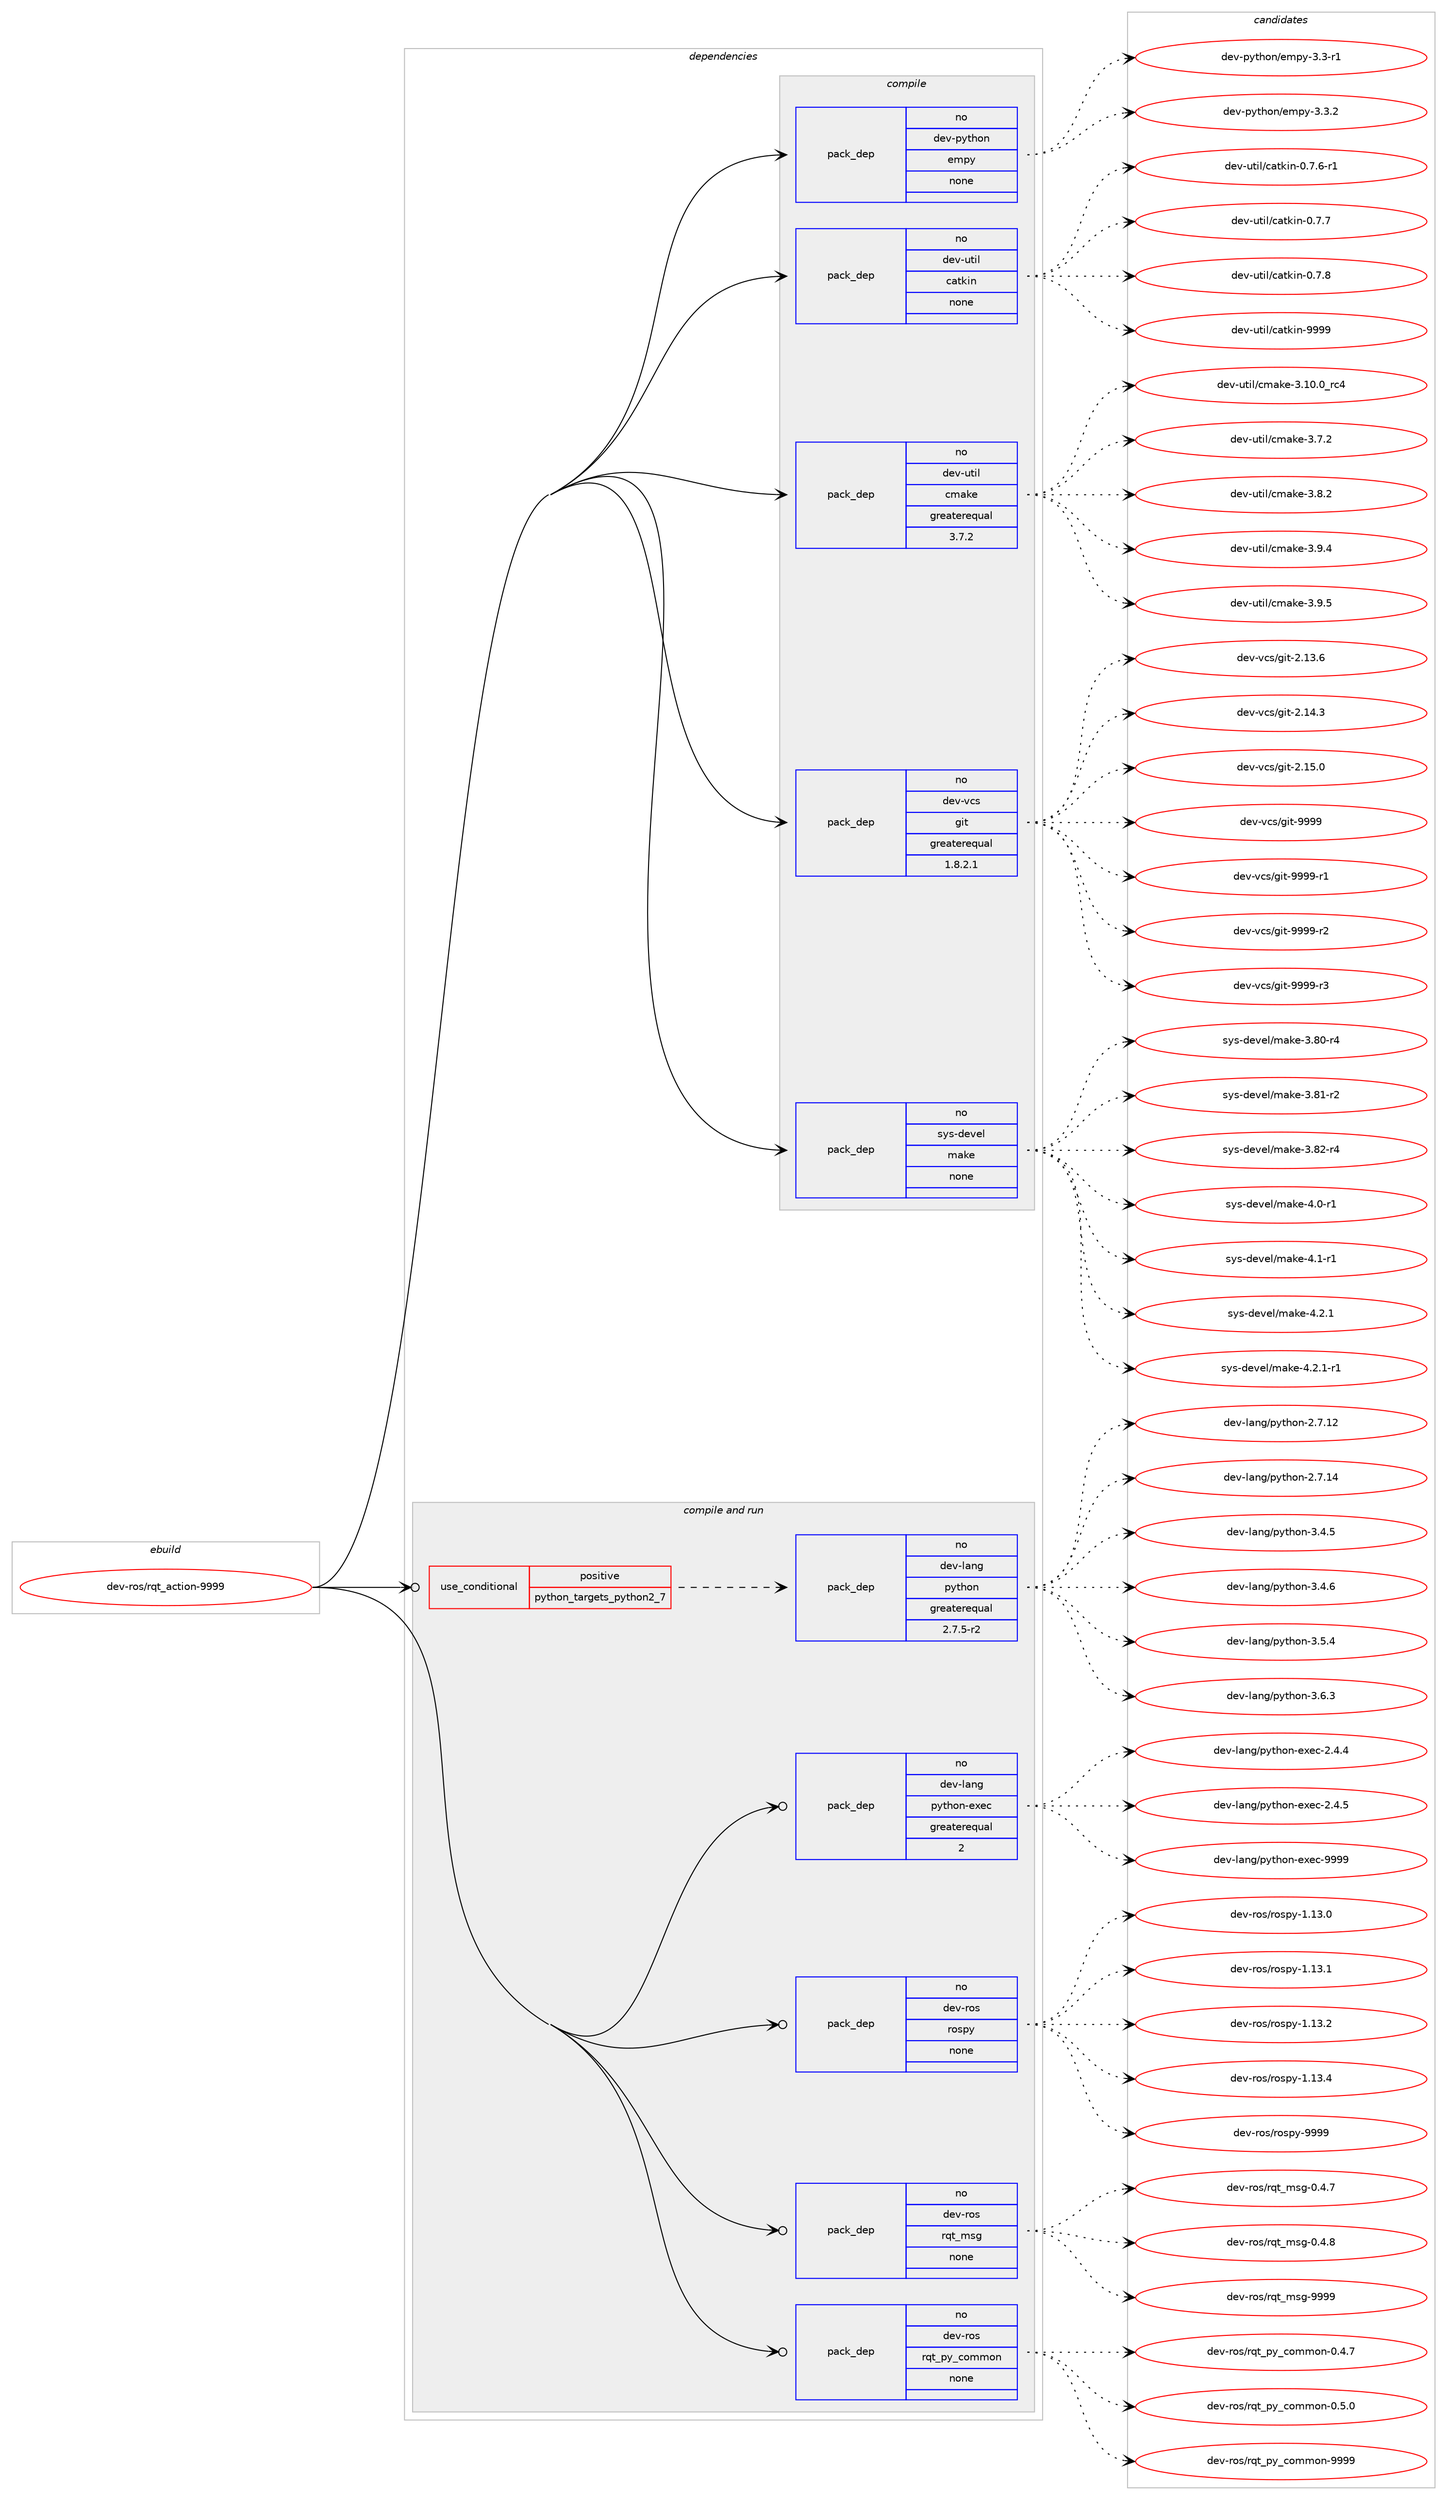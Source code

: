 digraph prolog {

# *************
# Graph options
# *************

newrank=true;
concentrate=true;
compound=true;
graph [rankdir=LR,fontname=Helvetica,fontsize=10,ranksep=1.5];#, ranksep=2.5, nodesep=0.2];
edge  [arrowhead=vee];
node  [fontname=Helvetica,fontsize=10];

# **********
# The ebuild
# **********

subgraph cluster_leftcol {
color=gray;
rank=same;
label=<<i>ebuild</i>>;
id [label="dev-ros/rqt_action-9999", color=red, width=4, href="../dev-ros/rqt_action-9999.svg"];
}

# ****************
# The dependencies
# ****************

subgraph cluster_midcol {
color=gray;
label=<<i>dependencies</i>>;
subgraph cluster_compile {
fillcolor="#eeeeee";
style=filled;
label=<<i>compile</i>>;
subgraph pack161290 {
dependency212297 [label=<<TABLE BORDER="0" CELLBORDER="1" CELLSPACING="0" CELLPADDING="4" WIDTH="220"><TR><TD ROWSPAN="6" CELLPADDING="30">pack_dep</TD></TR><TR><TD WIDTH="110">no</TD></TR><TR><TD>dev-python</TD></TR><TR><TD>empy</TD></TR><TR><TD>none</TD></TR><TR><TD></TD></TR></TABLE>>, shape=none, color=blue];
}
id:e -> dependency212297:w [weight=20,style="solid",arrowhead="vee"];
subgraph pack161291 {
dependency212298 [label=<<TABLE BORDER="0" CELLBORDER="1" CELLSPACING="0" CELLPADDING="4" WIDTH="220"><TR><TD ROWSPAN="6" CELLPADDING="30">pack_dep</TD></TR><TR><TD WIDTH="110">no</TD></TR><TR><TD>dev-util</TD></TR><TR><TD>catkin</TD></TR><TR><TD>none</TD></TR><TR><TD></TD></TR></TABLE>>, shape=none, color=blue];
}
id:e -> dependency212298:w [weight=20,style="solid",arrowhead="vee"];
subgraph pack161292 {
dependency212299 [label=<<TABLE BORDER="0" CELLBORDER="1" CELLSPACING="0" CELLPADDING="4" WIDTH="220"><TR><TD ROWSPAN="6" CELLPADDING="30">pack_dep</TD></TR><TR><TD WIDTH="110">no</TD></TR><TR><TD>dev-util</TD></TR><TR><TD>cmake</TD></TR><TR><TD>greaterequal</TD></TR><TR><TD>3.7.2</TD></TR></TABLE>>, shape=none, color=blue];
}
id:e -> dependency212299:w [weight=20,style="solid",arrowhead="vee"];
subgraph pack161293 {
dependency212300 [label=<<TABLE BORDER="0" CELLBORDER="1" CELLSPACING="0" CELLPADDING="4" WIDTH="220"><TR><TD ROWSPAN="6" CELLPADDING="30">pack_dep</TD></TR><TR><TD WIDTH="110">no</TD></TR><TR><TD>dev-vcs</TD></TR><TR><TD>git</TD></TR><TR><TD>greaterequal</TD></TR><TR><TD>1.8.2.1</TD></TR></TABLE>>, shape=none, color=blue];
}
id:e -> dependency212300:w [weight=20,style="solid",arrowhead="vee"];
subgraph pack161294 {
dependency212301 [label=<<TABLE BORDER="0" CELLBORDER="1" CELLSPACING="0" CELLPADDING="4" WIDTH="220"><TR><TD ROWSPAN="6" CELLPADDING="30">pack_dep</TD></TR><TR><TD WIDTH="110">no</TD></TR><TR><TD>sys-devel</TD></TR><TR><TD>make</TD></TR><TR><TD>none</TD></TR><TR><TD></TD></TR></TABLE>>, shape=none, color=blue];
}
id:e -> dependency212301:w [weight=20,style="solid",arrowhead="vee"];
}
subgraph cluster_compileandrun {
fillcolor="#eeeeee";
style=filled;
label=<<i>compile and run</i>>;
subgraph cond47020 {
dependency212302 [label=<<TABLE BORDER="0" CELLBORDER="1" CELLSPACING="0" CELLPADDING="4"><TR><TD ROWSPAN="3" CELLPADDING="10">use_conditional</TD></TR><TR><TD>positive</TD></TR><TR><TD>python_targets_python2_7</TD></TR></TABLE>>, shape=none, color=red];
subgraph pack161295 {
dependency212303 [label=<<TABLE BORDER="0" CELLBORDER="1" CELLSPACING="0" CELLPADDING="4" WIDTH="220"><TR><TD ROWSPAN="6" CELLPADDING="30">pack_dep</TD></TR><TR><TD WIDTH="110">no</TD></TR><TR><TD>dev-lang</TD></TR><TR><TD>python</TD></TR><TR><TD>greaterequal</TD></TR><TR><TD>2.7.5-r2</TD></TR></TABLE>>, shape=none, color=blue];
}
dependency212302:e -> dependency212303:w [weight=20,style="dashed",arrowhead="vee"];
}
id:e -> dependency212302:w [weight=20,style="solid",arrowhead="odotvee"];
subgraph pack161296 {
dependency212304 [label=<<TABLE BORDER="0" CELLBORDER="1" CELLSPACING="0" CELLPADDING="4" WIDTH="220"><TR><TD ROWSPAN="6" CELLPADDING="30">pack_dep</TD></TR><TR><TD WIDTH="110">no</TD></TR><TR><TD>dev-lang</TD></TR><TR><TD>python-exec</TD></TR><TR><TD>greaterequal</TD></TR><TR><TD>2</TD></TR></TABLE>>, shape=none, color=blue];
}
id:e -> dependency212304:w [weight=20,style="solid",arrowhead="odotvee"];
subgraph pack161297 {
dependency212305 [label=<<TABLE BORDER="0" CELLBORDER="1" CELLSPACING="0" CELLPADDING="4" WIDTH="220"><TR><TD ROWSPAN="6" CELLPADDING="30">pack_dep</TD></TR><TR><TD WIDTH="110">no</TD></TR><TR><TD>dev-ros</TD></TR><TR><TD>rospy</TD></TR><TR><TD>none</TD></TR><TR><TD></TD></TR></TABLE>>, shape=none, color=blue];
}
id:e -> dependency212305:w [weight=20,style="solid",arrowhead="odotvee"];
subgraph pack161298 {
dependency212306 [label=<<TABLE BORDER="0" CELLBORDER="1" CELLSPACING="0" CELLPADDING="4" WIDTH="220"><TR><TD ROWSPAN="6" CELLPADDING="30">pack_dep</TD></TR><TR><TD WIDTH="110">no</TD></TR><TR><TD>dev-ros</TD></TR><TR><TD>rqt_msg</TD></TR><TR><TD>none</TD></TR><TR><TD></TD></TR></TABLE>>, shape=none, color=blue];
}
id:e -> dependency212306:w [weight=20,style="solid",arrowhead="odotvee"];
subgraph pack161299 {
dependency212307 [label=<<TABLE BORDER="0" CELLBORDER="1" CELLSPACING="0" CELLPADDING="4" WIDTH="220"><TR><TD ROWSPAN="6" CELLPADDING="30">pack_dep</TD></TR><TR><TD WIDTH="110">no</TD></TR><TR><TD>dev-ros</TD></TR><TR><TD>rqt_py_common</TD></TR><TR><TD>none</TD></TR><TR><TD></TD></TR></TABLE>>, shape=none, color=blue];
}
id:e -> dependency212307:w [weight=20,style="solid",arrowhead="odotvee"];
}
subgraph cluster_run {
fillcolor="#eeeeee";
style=filled;
label=<<i>run</i>>;
}
}

# **************
# The candidates
# **************

subgraph cluster_choices {
rank=same;
color=gray;
label=<<i>candidates</i>>;

subgraph choice161290 {
color=black;
nodesep=1;
choice1001011184511212111610411111047101109112121455146514511449 [label="dev-python/empy-3.3-r1", color=red, width=4,href="../dev-python/empy-3.3-r1.svg"];
choice1001011184511212111610411111047101109112121455146514650 [label="dev-python/empy-3.3.2", color=red, width=4,href="../dev-python/empy-3.3.2.svg"];
dependency212297:e -> choice1001011184511212111610411111047101109112121455146514511449:w [style=dotted,weight="100"];
dependency212297:e -> choice1001011184511212111610411111047101109112121455146514650:w [style=dotted,weight="100"];
}
subgraph choice161291 {
color=black;
nodesep=1;
choice100101118451171161051084799971161071051104548465546544511449 [label="dev-util/catkin-0.7.6-r1", color=red, width=4,href="../dev-util/catkin-0.7.6-r1.svg"];
choice10010111845117116105108479997116107105110454846554655 [label="dev-util/catkin-0.7.7", color=red, width=4,href="../dev-util/catkin-0.7.7.svg"];
choice10010111845117116105108479997116107105110454846554656 [label="dev-util/catkin-0.7.8", color=red, width=4,href="../dev-util/catkin-0.7.8.svg"];
choice100101118451171161051084799971161071051104557575757 [label="dev-util/catkin-9999", color=red, width=4,href="../dev-util/catkin-9999.svg"];
dependency212298:e -> choice100101118451171161051084799971161071051104548465546544511449:w [style=dotted,weight="100"];
dependency212298:e -> choice10010111845117116105108479997116107105110454846554655:w [style=dotted,weight="100"];
dependency212298:e -> choice10010111845117116105108479997116107105110454846554656:w [style=dotted,weight="100"];
dependency212298:e -> choice100101118451171161051084799971161071051104557575757:w [style=dotted,weight="100"];
}
subgraph choice161292 {
color=black;
nodesep=1;
choice1001011184511711610510847991099710710145514649484648951149952 [label="dev-util/cmake-3.10.0_rc4", color=red, width=4,href="../dev-util/cmake-3.10.0_rc4.svg"];
choice10010111845117116105108479910997107101455146554650 [label="dev-util/cmake-3.7.2", color=red, width=4,href="../dev-util/cmake-3.7.2.svg"];
choice10010111845117116105108479910997107101455146564650 [label="dev-util/cmake-3.8.2", color=red, width=4,href="../dev-util/cmake-3.8.2.svg"];
choice10010111845117116105108479910997107101455146574652 [label="dev-util/cmake-3.9.4", color=red, width=4,href="../dev-util/cmake-3.9.4.svg"];
choice10010111845117116105108479910997107101455146574653 [label="dev-util/cmake-3.9.5", color=red, width=4,href="../dev-util/cmake-3.9.5.svg"];
dependency212299:e -> choice1001011184511711610510847991099710710145514649484648951149952:w [style=dotted,weight="100"];
dependency212299:e -> choice10010111845117116105108479910997107101455146554650:w [style=dotted,weight="100"];
dependency212299:e -> choice10010111845117116105108479910997107101455146564650:w [style=dotted,weight="100"];
dependency212299:e -> choice10010111845117116105108479910997107101455146574652:w [style=dotted,weight="100"];
dependency212299:e -> choice10010111845117116105108479910997107101455146574653:w [style=dotted,weight="100"];
}
subgraph choice161293 {
color=black;
nodesep=1;
choice10010111845118991154710310511645504649514654 [label="dev-vcs/git-2.13.6", color=red, width=4,href="../dev-vcs/git-2.13.6.svg"];
choice10010111845118991154710310511645504649524651 [label="dev-vcs/git-2.14.3", color=red, width=4,href="../dev-vcs/git-2.14.3.svg"];
choice10010111845118991154710310511645504649534648 [label="dev-vcs/git-2.15.0", color=red, width=4,href="../dev-vcs/git-2.15.0.svg"];
choice1001011184511899115471031051164557575757 [label="dev-vcs/git-9999", color=red, width=4,href="../dev-vcs/git-9999.svg"];
choice10010111845118991154710310511645575757574511449 [label="dev-vcs/git-9999-r1", color=red, width=4,href="../dev-vcs/git-9999-r1.svg"];
choice10010111845118991154710310511645575757574511450 [label="dev-vcs/git-9999-r2", color=red, width=4,href="../dev-vcs/git-9999-r2.svg"];
choice10010111845118991154710310511645575757574511451 [label="dev-vcs/git-9999-r3", color=red, width=4,href="../dev-vcs/git-9999-r3.svg"];
dependency212300:e -> choice10010111845118991154710310511645504649514654:w [style=dotted,weight="100"];
dependency212300:e -> choice10010111845118991154710310511645504649524651:w [style=dotted,weight="100"];
dependency212300:e -> choice10010111845118991154710310511645504649534648:w [style=dotted,weight="100"];
dependency212300:e -> choice1001011184511899115471031051164557575757:w [style=dotted,weight="100"];
dependency212300:e -> choice10010111845118991154710310511645575757574511449:w [style=dotted,weight="100"];
dependency212300:e -> choice10010111845118991154710310511645575757574511450:w [style=dotted,weight="100"];
dependency212300:e -> choice10010111845118991154710310511645575757574511451:w [style=dotted,weight="100"];
}
subgraph choice161294 {
color=black;
nodesep=1;
choice11512111545100101118101108471099710710145514656484511452 [label="sys-devel/make-3.80-r4", color=red, width=4,href="../sys-devel/make-3.80-r4.svg"];
choice11512111545100101118101108471099710710145514656494511450 [label="sys-devel/make-3.81-r2", color=red, width=4,href="../sys-devel/make-3.81-r2.svg"];
choice11512111545100101118101108471099710710145514656504511452 [label="sys-devel/make-3.82-r4", color=red, width=4,href="../sys-devel/make-3.82-r4.svg"];
choice115121115451001011181011084710997107101455246484511449 [label="sys-devel/make-4.0-r1", color=red, width=4,href="../sys-devel/make-4.0-r1.svg"];
choice115121115451001011181011084710997107101455246494511449 [label="sys-devel/make-4.1-r1", color=red, width=4,href="../sys-devel/make-4.1-r1.svg"];
choice115121115451001011181011084710997107101455246504649 [label="sys-devel/make-4.2.1", color=red, width=4,href="../sys-devel/make-4.2.1.svg"];
choice1151211154510010111810110847109971071014552465046494511449 [label="sys-devel/make-4.2.1-r1", color=red, width=4,href="../sys-devel/make-4.2.1-r1.svg"];
dependency212301:e -> choice11512111545100101118101108471099710710145514656484511452:w [style=dotted,weight="100"];
dependency212301:e -> choice11512111545100101118101108471099710710145514656494511450:w [style=dotted,weight="100"];
dependency212301:e -> choice11512111545100101118101108471099710710145514656504511452:w [style=dotted,weight="100"];
dependency212301:e -> choice115121115451001011181011084710997107101455246484511449:w [style=dotted,weight="100"];
dependency212301:e -> choice115121115451001011181011084710997107101455246494511449:w [style=dotted,weight="100"];
dependency212301:e -> choice115121115451001011181011084710997107101455246504649:w [style=dotted,weight="100"];
dependency212301:e -> choice1151211154510010111810110847109971071014552465046494511449:w [style=dotted,weight="100"];
}
subgraph choice161295 {
color=black;
nodesep=1;
choice10010111845108971101034711212111610411111045504655464950 [label="dev-lang/python-2.7.12", color=red, width=4,href="../dev-lang/python-2.7.12.svg"];
choice10010111845108971101034711212111610411111045504655464952 [label="dev-lang/python-2.7.14", color=red, width=4,href="../dev-lang/python-2.7.14.svg"];
choice100101118451089711010347112121116104111110455146524653 [label="dev-lang/python-3.4.5", color=red, width=4,href="../dev-lang/python-3.4.5.svg"];
choice100101118451089711010347112121116104111110455146524654 [label="dev-lang/python-3.4.6", color=red, width=4,href="../dev-lang/python-3.4.6.svg"];
choice100101118451089711010347112121116104111110455146534652 [label="dev-lang/python-3.5.4", color=red, width=4,href="../dev-lang/python-3.5.4.svg"];
choice100101118451089711010347112121116104111110455146544651 [label="dev-lang/python-3.6.3", color=red, width=4,href="../dev-lang/python-3.6.3.svg"];
dependency212303:e -> choice10010111845108971101034711212111610411111045504655464950:w [style=dotted,weight="100"];
dependency212303:e -> choice10010111845108971101034711212111610411111045504655464952:w [style=dotted,weight="100"];
dependency212303:e -> choice100101118451089711010347112121116104111110455146524653:w [style=dotted,weight="100"];
dependency212303:e -> choice100101118451089711010347112121116104111110455146524654:w [style=dotted,weight="100"];
dependency212303:e -> choice100101118451089711010347112121116104111110455146534652:w [style=dotted,weight="100"];
dependency212303:e -> choice100101118451089711010347112121116104111110455146544651:w [style=dotted,weight="100"];
}
subgraph choice161296 {
color=black;
nodesep=1;
choice1001011184510897110103471121211161041111104510112010199455046524652 [label="dev-lang/python-exec-2.4.4", color=red, width=4,href="../dev-lang/python-exec-2.4.4.svg"];
choice1001011184510897110103471121211161041111104510112010199455046524653 [label="dev-lang/python-exec-2.4.5", color=red, width=4,href="../dev-lang/python-exec-2.4.5.svg"];
choice10010111845108971101034711212111610411111045101120101994557575757 [label="dev-lang/python-exec-9999", color=red, width=4,href="../dev-lang/python-exec-9999.svg"];
dependency212304:e -> choice1001011184510897110103471121211161041111104510112010199455046524652:w [style=dotted,weight="100"];
dependency212304:e -> choice1001011184510897110103471121211161041111104510112010199455046524653:w [style=dotted,weight="100"];
dependency212304:e -> choice10010111845108971101034711212111610411111045101120101994557575757:w [style=dotted,weight="100"];
}
subgraph choice161297 {
color=black;
nodesep=1;
choice100101118451141111154711411111511212145494649514648 [label="dev-ros/rospy-1.13.0", color=red, width=4,href="../dev-ros/rospy-1.13.0.svg"];
choice100101118451141111154711411111511212145494649514649 [label="dev-ros/rospy-1.13.1", color=red, width=4,href="../dev-ros/rospy-1.13.1.svg"];
choice100101118451141111154711411111511212145494649514650 [label="dev-ros/rospy-1.13.2", color=red, width=4,href="../dev-ros/rospy-1.13.2.svg"];
choice100101118451141111154711411111511212145494649514652 [label="dev-ros/rospy-1.13.4", color=red, width=4,href="../dev-ros/rospy-1.13.4.svg"];
choice10010111845114111115471141111151121214557575757 [label="dev-ros/rospy-9999", color=red, width=4,href="../dev-ros/rospy-9999.svg"];
dependency212305:e -> choice100101118451141111154711411111511212145494649514648:w [style=dotted,weight="100"];
dependency212305:e -> choice100101118451141111154711411111511212145494649514649:w [style=dotted,weight="100"];
dependency212305:e -> choice100101118451141111154711411111511212145494649514650:w [style=dotted,weight="100"];
dependency212305:e -> choice100101118451141111154711411111511212145494649514652:w [style=dotted,weight="100"];
dependency212305:e -> choice10010111845114111115471141111151121214557575757:w [style=dotted,weight="100"];
}
subgraph choice161298 {
color=black;
nodesep=1;
choice100101118451141111154711411311695109115103454846524655 [label="dev-ros/rqt_msg-0.4.7", color=red, width=4,href="../dev-ros/rqt_msg-0.4.7.svg"];
choice100101118451141111154711411311695109115103454846524656 [label="dev-ros/rqt_msg-0.4.8", color=red, width=4,href="../dev-ros/rqt_msg-0.4.8.svg"];
choice1001011184511411111547114113116951091151034557575757 [label="dev-ros/rqt_msg-9999", color=red, width=4,href="../dev-ros/rqt_msg-9999.svg"];
dependency212306:e -> choice100101118451141111154711411311695109115103454846524655:w [style=dotted,weight="100"];
dependency212306:e -> choice100101118451141111154711411311695109115103454846524656:w [style=dotted,weight="100"];
dependency212306:e -> choice1001011184511411111547114113116951091151034557575757:w [style=dotted,weight="100"];
}
subgraph choice161299 {
color=black;
nodesep=1;
choice1001011184511411111547114113116951121219599111109109111110454846524655 [label="dev-ros/rqt_py_common-0.4.7", color=red, width=4,href="../dev-ros/rqt_py_common-0.4.7.svg"];
choice1001011184511411111547114113116951121219599111109109111110454846534648 [label="dev-ros/rqt_py_common-0.5.0", color=red, width=4,href="../dev-ros/rqt_py_common-0.5.0.svg"];
choice10010111845114111115471141131169511212195991111091091111104557575757 [label="dev-ros/rqt_py_common-9999", color=red, width=4,href="../dev-ros/rqt_py_common-9999.svg"];
dependency212307:e -> choice1001011184511411111547114113116951121219599111109109111110454846524655:w [style=dotted,weight="100"];
dependency212307:e -> choice1001011184511411111547114113116951121219599111109109111110454846534648:w [style=dotted,weight="100"];
dependency212307:e -> choice10010111845114111115471141131169511212195991111091091111104557575757:w [style=dotted,weight="100"];
}
}

}
